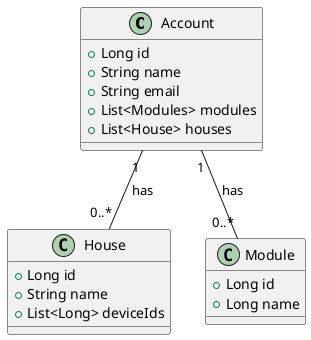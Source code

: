 @startuml

class Account {
  +Long id
  +String name
  +String email
  +List<Modules> modules
  +List<House> houses
}

class House {
  +Long id
  +String name
  +List<Long> deviceIds
}

class Module {
  +Long id
  +Long name
}

Account "1" -- "0..*" House : has
Account "1" -- "0..*" Module : has
@enduml